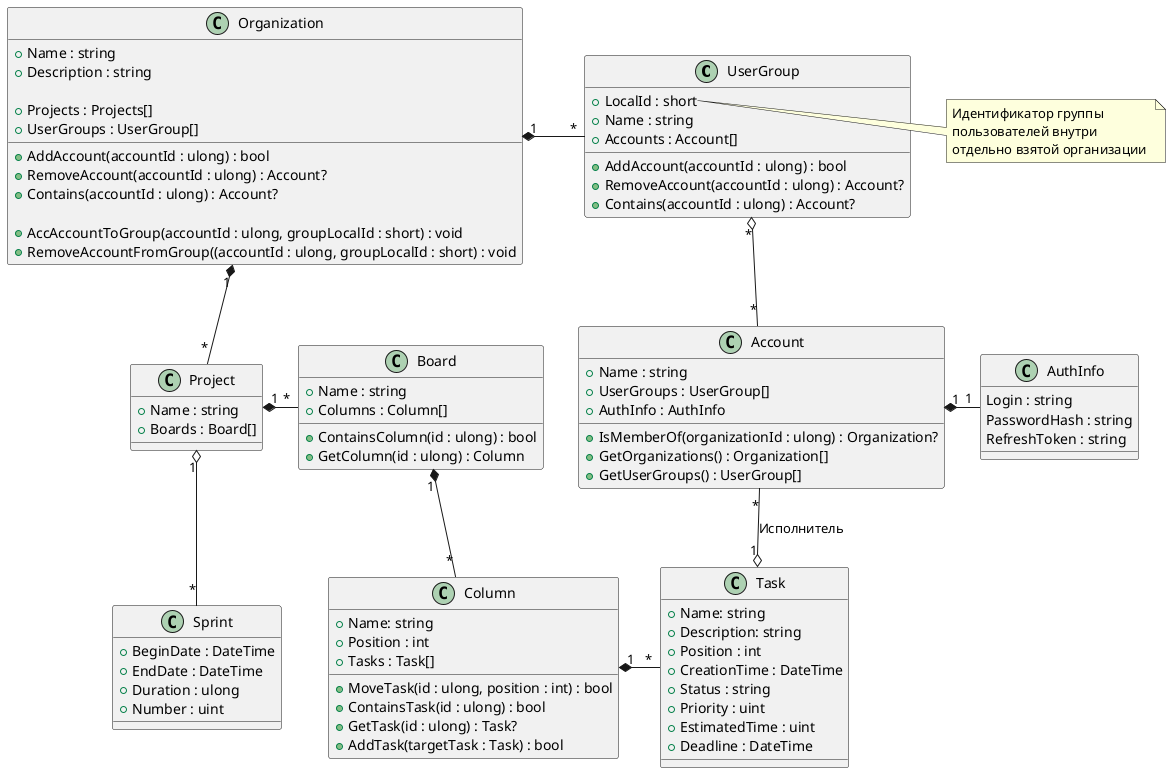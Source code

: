 @startumlProject

'''''''''''''''''''''''''''''''''''''''''''''''''''''''''''''''''''''''' ACCOUNTS

class UserGroup {
    + LocalId : short
    + Name : string
    + Accounts : Account[]
    
    + AddAccount(accountId : ulong) : bool
    + RemoveAccount(accountId : ulong) : Account?
    + Contains(accountId : ulong) : Account?
}
Organization "1" *-right- "*" UserGroup
note right of UserGroup::LocalId
    Идентификатор группы 
    пользователей внутри 
    отдельно взятой организации 
end note

class Account {
    + Name : string
    + UserGroups : UserGroup[]
    + AuthInfo : AuthInfo
    
    + IsMemberOf(organizationId : ulong) : Organization?
    + GetOrganizations() : Organization[]
    + GetUserGroups() : UserGroup[]
}
UserGroup "*" o-- "*" Account
Task "1" o-up- "*" Account : Исполнитель

class AuthInfo {
    Login : string
    PasswordHash : string
    RefreshToken : string
}
Account "1"*-right-"1" AuthInfo

'''''''''''''''''''''''''''''''''''''''''''''''''''''''''''''''''''''''' ORGANIZATION

class Organization {
    + Name : string
    + Description : string
    
    + Projects : Projects[]
    + UserGroups : UserGroup[]
    
    + AddAccount(accountId : ulong) : bool    
    + RemoveAccount(accountId : ulong) : Account?
    + Contains(accountId : ulong) : Account?
    
    + AccAccountToGroup(accountId : ulong, groupLocalId : short) : void
    + RemoveAccountFromGroup((accountId : ulong, groupLocalId : short) : void
}

'''''''''''''''''''''''''''''''''''''''''''''''''''''''''''''''''''''''' PROJECT

class Project  {
    + Name : string
    + Boards : Board[]
}
Organization "1" *-- "*" Project

'''''''''''''''''''''''''''''''''''''''''''''''''''''''''''''''''''''''' BOARD

class Board {
    + Name : string
    + Columns : Column[]
    
    + ContainsColumn(id : ulong) : bool
    + GetColumn(id : ulong) : Column
}
Project "1" *-right- "*" Board

'''''''''''''''''''''''''''''

class Column {
    + Name: string
    + Position : int
    + Tasks : Task[]

    + MoveTask(id : ulong, position : int) : bool
    + ContainsTask(id : ulong) : bool
    + GetTask(id : ulong) : Task?
    + AddTask(targetTask : Task) : bool
}
Board "1" *-down- "*" Column

'''''''''''''''''''''''''''''

class Task {
    + Name: string
    + Description: string
    + Position : int
    + CreationTime : DateTime
    + Status : string
    + Priority : uint
    + EstimatedTime : uint
    + Deadline : DateTime
}
Column "1" *-right- "*" Task

'''''''''''''''''''''''''''''''''''''''''''''''''''''''''''''''''''''''' SPRINT

class Sprint {
    + BeginDate : DateTime
    + EndDate : DateTime
    + Duration : ulong
    + Number : uint
}
Project "1" o-down- "*" Sprint


@enduml